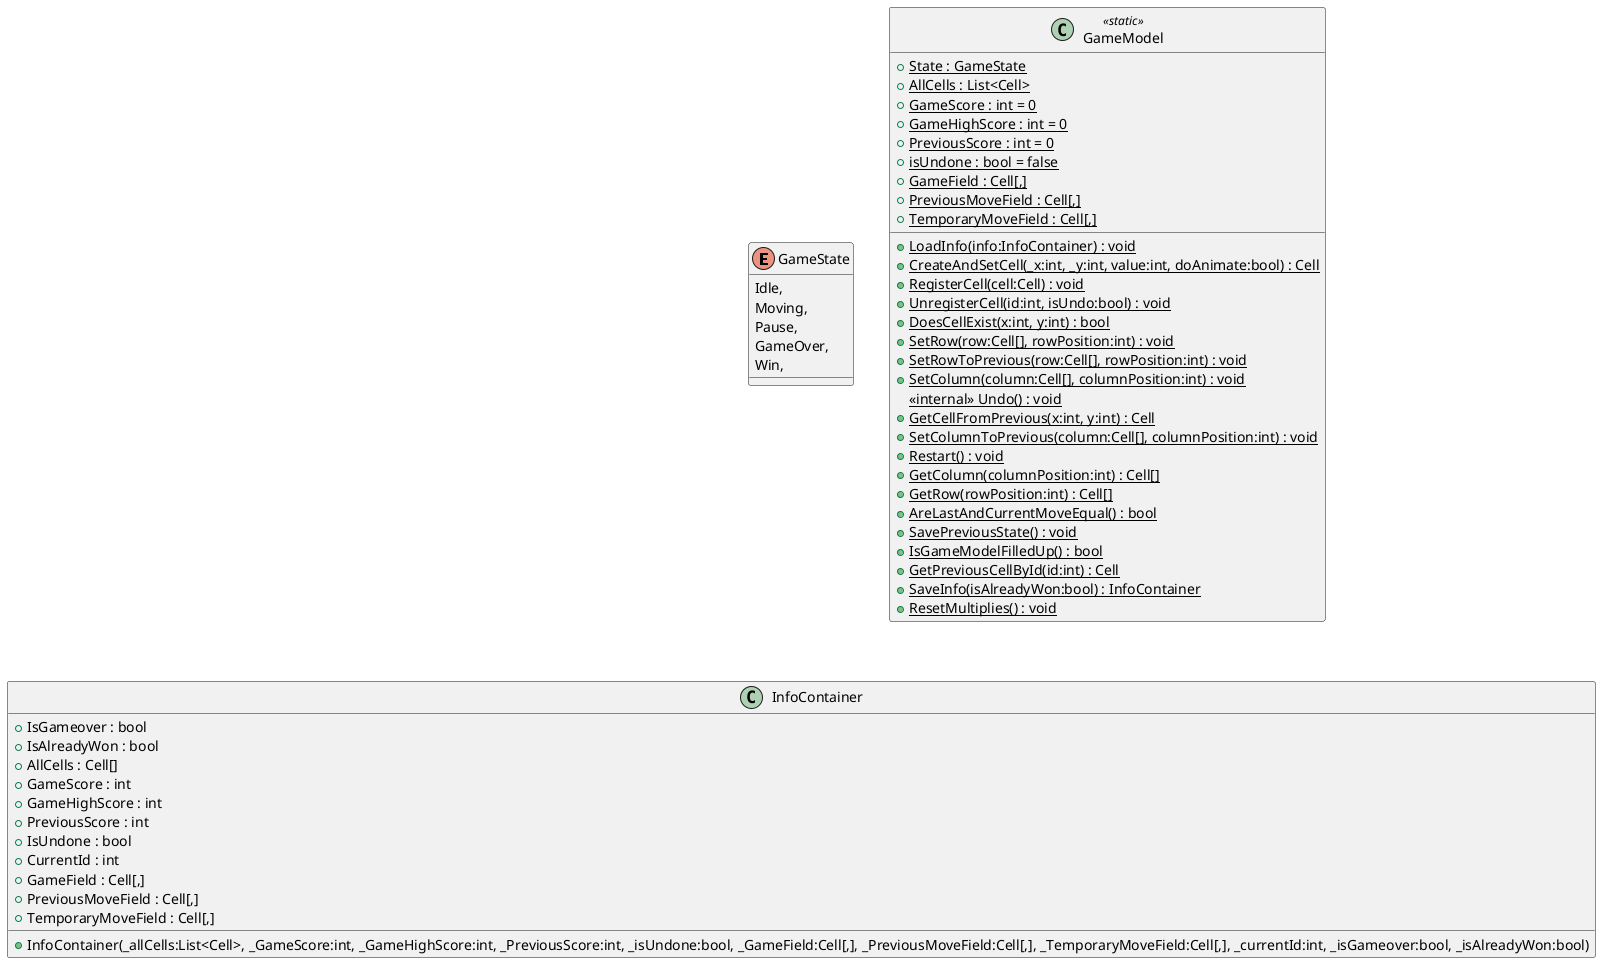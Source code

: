@startuml
enum GameState {
    Idle,
    Moving,
    Pause,
    GameOver,
    Win,
}
class GameModel <<static>> {
    + {static} State : GameState
    + {static} AllCells : List<Cell>
    + {static} GameScore : int = 0
    + {static} GameHighScore : int = 0
    + {static} PreviousScore : int = 0
    + {static} isUndone : bool = false
    + {static} GameField : Cell[,]
    + {static} PreviousMoveField : Cell[,]
    + {static} TemporaryMoveField : Cell[,]
    + {static} LoadInfo(info:InfoContainer) : void
    + {static} CreateAndSetCell(_x:int, _y:int, value:int, doAnimate:bool) : Cell
    + {static} RegisterCell(cell:Cell) : void
    + {static} UnregisterCell(id:int, isUndo:bool) : void
    + {static} DoesCellExist(x:int, y:int) : bool
    + {static} SetRow(row:Cell[], rowPosition:int) : void
    + {static} SetRowToPrevious(row:Cell[], rowPosition:int) : void
    + {static} SetColumn(column:Cell[], columnPosition:int) : void
    <<internal>> {static} Undo() : void
    + {static} GetCellFromPrevious(x:int, y:int) : Cell
    + {static} SetColumnToPrevious(column:Cell[], columnPosition:int) : void
    + {static} Restart() : void
    + {static} GetColumn(columnPosition:int) : Cell[]
    + {static} GetRow(rowPosition:int) : Cell[]
    + {static} AreLastAndCurrentMoveEqual() : bool
    + {static} SavePreviousState() : void
    + {static} IsGameModelFilledUp() : bool
    + {static} GetPreviousCellById(id:int) : Cell
    + {static} SaveInfo(isAlreadyWon:bool) : InfoContainer
    + {static} ResetMultiplies() : void
}
class InfoContainer {
    + IsGameover : bool
    + IsAlreadyWon : bool
    + AllCells : Cell[]
    + GameScore : int
    + GameHighScore : int
    + PreviousScore : int
    + IsUndone : bool
    + CurrentId : int
    + GameField : Cell[,]
    + PreviousMoveField : Cell[,]
    + TemporaryMoveField : Cell[,]
    + InfoContainer(_allCells:List<Cell>, _GameScore:int, _GameHighScore:int, _PreviousScore:int, _isUndone:bool, _GameField:Cell[,], _PreviousMoveField:Cell[,], _TemporaryMoveField:Cell[,], _currentId:int, _isGameover:bool, _isAlreadyWon:bool)
}
@enduml
